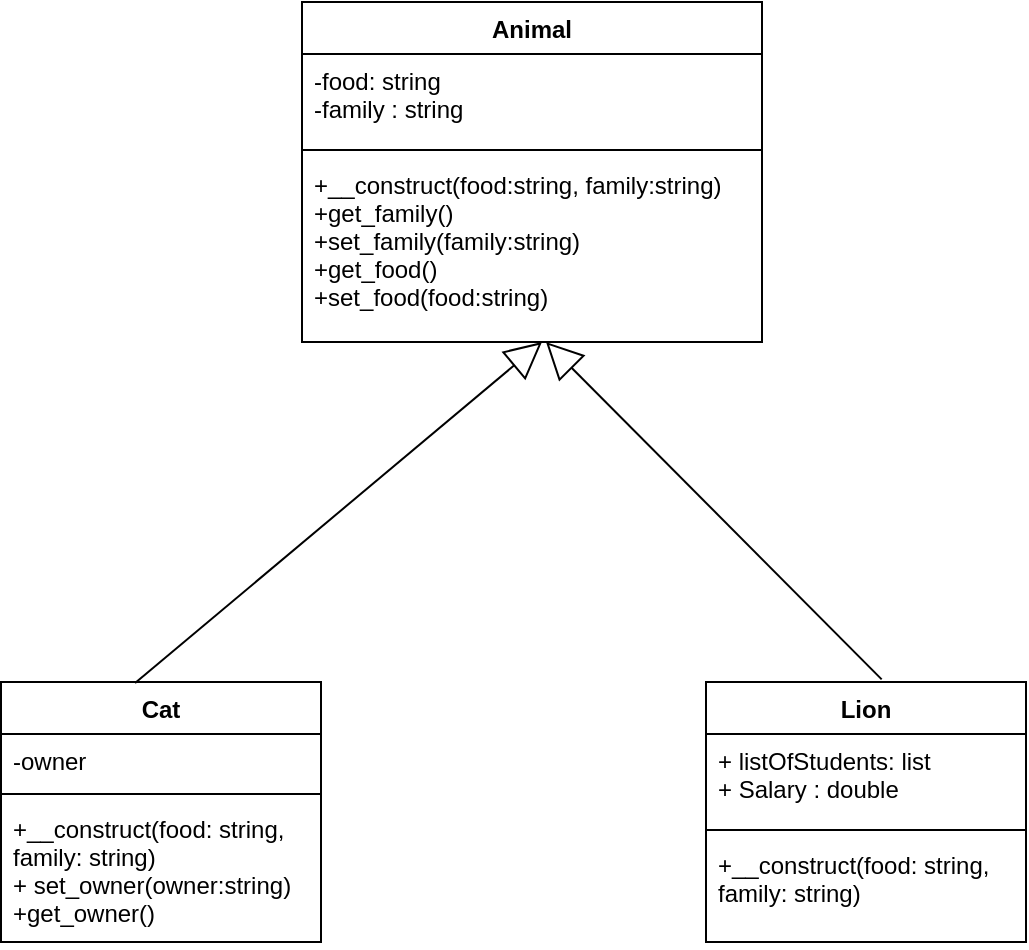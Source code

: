 <mxfile version="12.2.4" pages="1"><diagram id="91btxajCxQymQBocbs0S" name="Page-1"><mxGraphModel dx="689" dy="599" grid="1" gridSize="10" guides="1" tooltips="1" connect="1" arrows="1" fold="1" page="1" pageScale="1" pageWidth="827" pageHeight="1169" math="0" shadow="0"><root><mxCell id="0"/><mxCell id="1" parent="0"/><mxCell id="17" value="Animal" style="swimlane;fontStyle=1;align=center;verticalAlign=top;childLayout=stackLayout;horizontal=1;startSize=26;horizontalStack=0;resizeParent=1;resizeParentMax=0;resizeLast=0;collapsible=1;marginBottom=0;" parent="1" vertex="1"><mxGeometry x="190" y="10" width="230" height="170" as="geometry"/></mxCell><mxCell id="18" value="-food: string&#10;-family : string" style="text;strokeColor=none;fillColor=none;align=left;verticalAlign=top;spacingLeft=4;spacingRight=4;overflow=hidden;rotatable=0;points=[[0,0.5],[1,0.5]];portConstraint=eastwest;" parent="17" vertex="1"><mxGeometry y="26" width="230" height="44" as="geometry"/></mxCell><mxCell id="19" value="" style="line;strokeWidth=1;fillColor=none;align=left;verticalAlign=middle;spacingTop=-1;spacingLeft=3;spacingRight=3;rotatable=0;labelPosition=right;points=[];portConstraint=eastwest;" parent="17" vertex="1"><mxGeometry y="70" width="230" height="8" as="geometry"/></mxCell><mxCell id="20" value="+__construct(food:string, family:string)&#10;+get_family()&#10;+set_family(family:string)&#10;+get_food()&#10;+set_food(food:string)&#10;" style="text;strokeColor=none;fillColor=none;align=left;verticalAlign=top;spacingLeft=4;spacingRight=4;overflow=hidden;rotatable=0;points=[[0,0.5],[1,0.5]];portConstraint=eastwest;" parent="17" vertex="1"><mxGeometry y="78" width="230" height="92" as="geometry"/></mxCell><mxCell id="21" value="Lion" style="swimlane;fontStyle=1;align=center;verticalAlign=top;childLayout=stackLayout;horizontal=1;startSize=26;horizontalStack=0;resizeParent=1;resizeParentMax=0;resizeLast=0;collapsible=1;marginBottom=0;" parent="1" vertex="1"><mxGeometry x="392" y="350" width="160" height="130" as="geometry"/></mxCell><mxCell id="22" value="+ listOfStudents: list&#10;+ Salary : double" style="text;strokeColor=none;fillColor=none;align=left;verticalAlign=top;spacingLeft=4;spacingRight=4;overflow=hidden;rotatable=0;points=[[0,0.5],[1,0.5]];portConstraint=eastwest;" parent="21" vertex="1"><mxGeometry y="26" width="160" height="44" as="geometry"/></mxCell><mxCell id="23" value="" style="line;strokeWidth=1;fillColor=none;align=left;verticalAlign=middle;spacingTop=-1;spacingLeft=3;spacingRight=3;rotatable=0;labelPosition=right;points=[];portConstraint=eastwest;" parent="21" vertex="1"><mxGeometry y="70" width="160" height="8" as="geometry"/></mxCell><mxCell id="24" value="+__construct(food: string,&#10;family: string)&#10;" style="text;strokeColor=none;fillColor=none;align=left;verticalAlign=top;spacingLeft=4;spacingRight=4;overflow=hidden;rotatable=0;points=[[0,0.5],[1,0.5]];portConstraint=eastwest;" parent="21" vertex="1"><mxGeometry y="78" width="160" height="52" as="geometry"/></mxCell><mxCell id="25" value="Cat" style="swimlane;fontStyle=1;align=center;verticalAlign=top;childLayout=stackLayout;horizontal=1;startSize=26;horizontalStack=0;resizeParent=1;resizeParentMax=0;resizeLast=0;collapsible=1;marginBottom=0;" parent="1" vertex="1"><mxGeometry x="39.5" y="350" width="160" height="130" as="geometry"/></mxCell><mxCell id="26" value="-owner" style="text;strokeColor=none;fillColor=none;align=left;verticalAlign=top;spacingLeft=4;spacingRight=4;overflow=hidden;rotatable=0;points=[[0,0.5],[1,0.5]];portConstraint=eastwest;" parent="25" vertex="1"><mxGeometry y="26" width="160" height="26" as="geometry"/></mxCell><mxCell id="27" value="" style="line;strokeWidth=1;fillColor=none;align=left;verticalAlign=middle;spacingTop=-1;spacingLeft=3;spacingRight=3;rotatable=0;labelPosition=right;points=[];portConstraint=eastwest;" parent="25" vertex="1"><mxGeometry y="52" width="160" height="8" as="geometry"/></mxCell><mxCell id="28" value="+__construct(food: string, &#10;family: string)&#10;+ set_owner(owner:string) &#10;+get_owner()" style="text;strokeColor=none;fillColor=none;align=left;verticalAlign=top;spacingLeft=4;spacingRight=4;overflow=hidden;rotatable=0;points=[[0,0.5],[1,0.5]];portConstraint=eastwest;" parent="25" vertex="1"><mxGeometry y="60" width="160" height="70" as="geometry"/></mxCell><mxCell id="30" value="" style="endArrow=block;endSize=16;endFill=0;html=1;exitX=0.419;exitY=0.004;exitDx=0;exitDy=0;exitPerimeter=0;" parent="1" source="25" edge="1"><mxGeometry width="160" relative="1" as="geometry"><mxPoint x="319" y="207" as="sourcePoint"/><mxPoint x="310" y="180" as="targetPoint"/><Array as="points"/></mxGeometry></mxCell><mxCell id="38" value="" style="endArrow=block;endSize=16;endFill=0;html=1;exitX=0.549;exitY=-0.01;exitDx=0;exitDy=0;exitPerimeter=0;" parent="1" source="21" edge="1"><mxGeometry width="160" relative="1" as="geometry"><mxPoint x="118.54" y="250.44" as="sourcePoint"/><mxPoint x="312" y="180" as="targetPoint"/><Array as="points"/></mxGeometry></mxCell></root></mxGraphModel></diagram></mxfile>